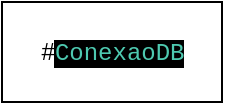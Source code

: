 <mxfile>
    <diagram id="3BcqYq1dNmGBUhCzZV8g" name="Page-1">
        <mxGraphModel dx="968" dy="536" grid="1" gridSize="10" guides="1" tooltips="1" connect="1" arrows="1" fold="1" page="1" pageScale="1" pageWidth="850" pageHeight="1100" math="0" shadow="0">
            <root>
                <mxCell id="0"/>
                <mxCell id="1" parent="0"/>
                <object label="#&lt;span style=&quot;color: rgb(78, 201, 176); background-color: rgb(0, 0, 0); font-family: Consolas, &amp;quot;Courier New&amp;quot;, monospace;&quot;&gt;ConexaoDB&lt;br&gt;&lt;/span&gt;" HostName="" id="2">
                    <mxCell style="html=1;" vertex="1" parent="1">
                        <mxGeometry x="70" y="140" width="110" height="50" as="geometry"/>
                    </mxCell>
                </object>
            </root>
        </mxGraphModel>
    </diagram>
</mxfile>